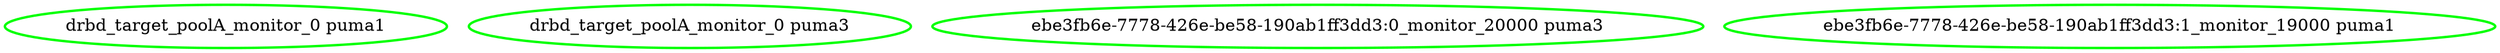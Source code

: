 digraph "g" {
"drbd_target_poolA_monitor_0 puma1" [ style=bold color="green" fontcolor="black" ]
"drbd_target_poolA_monitor_0 puma3" [ style=bold color="green" fontcolor="black" ]
"ebe3fb6e-7778-426e-be58-190ab1ff3dd3:0_monitor_20000 puma3" [ style=bold color="green" fontcolor="black" ]
"ebe3fb6e-7778-426e-be58-190ab1ff3dd3:1_monitor_19000 puma1" [ style=bold color="green" fontcolor="black" ]
}
